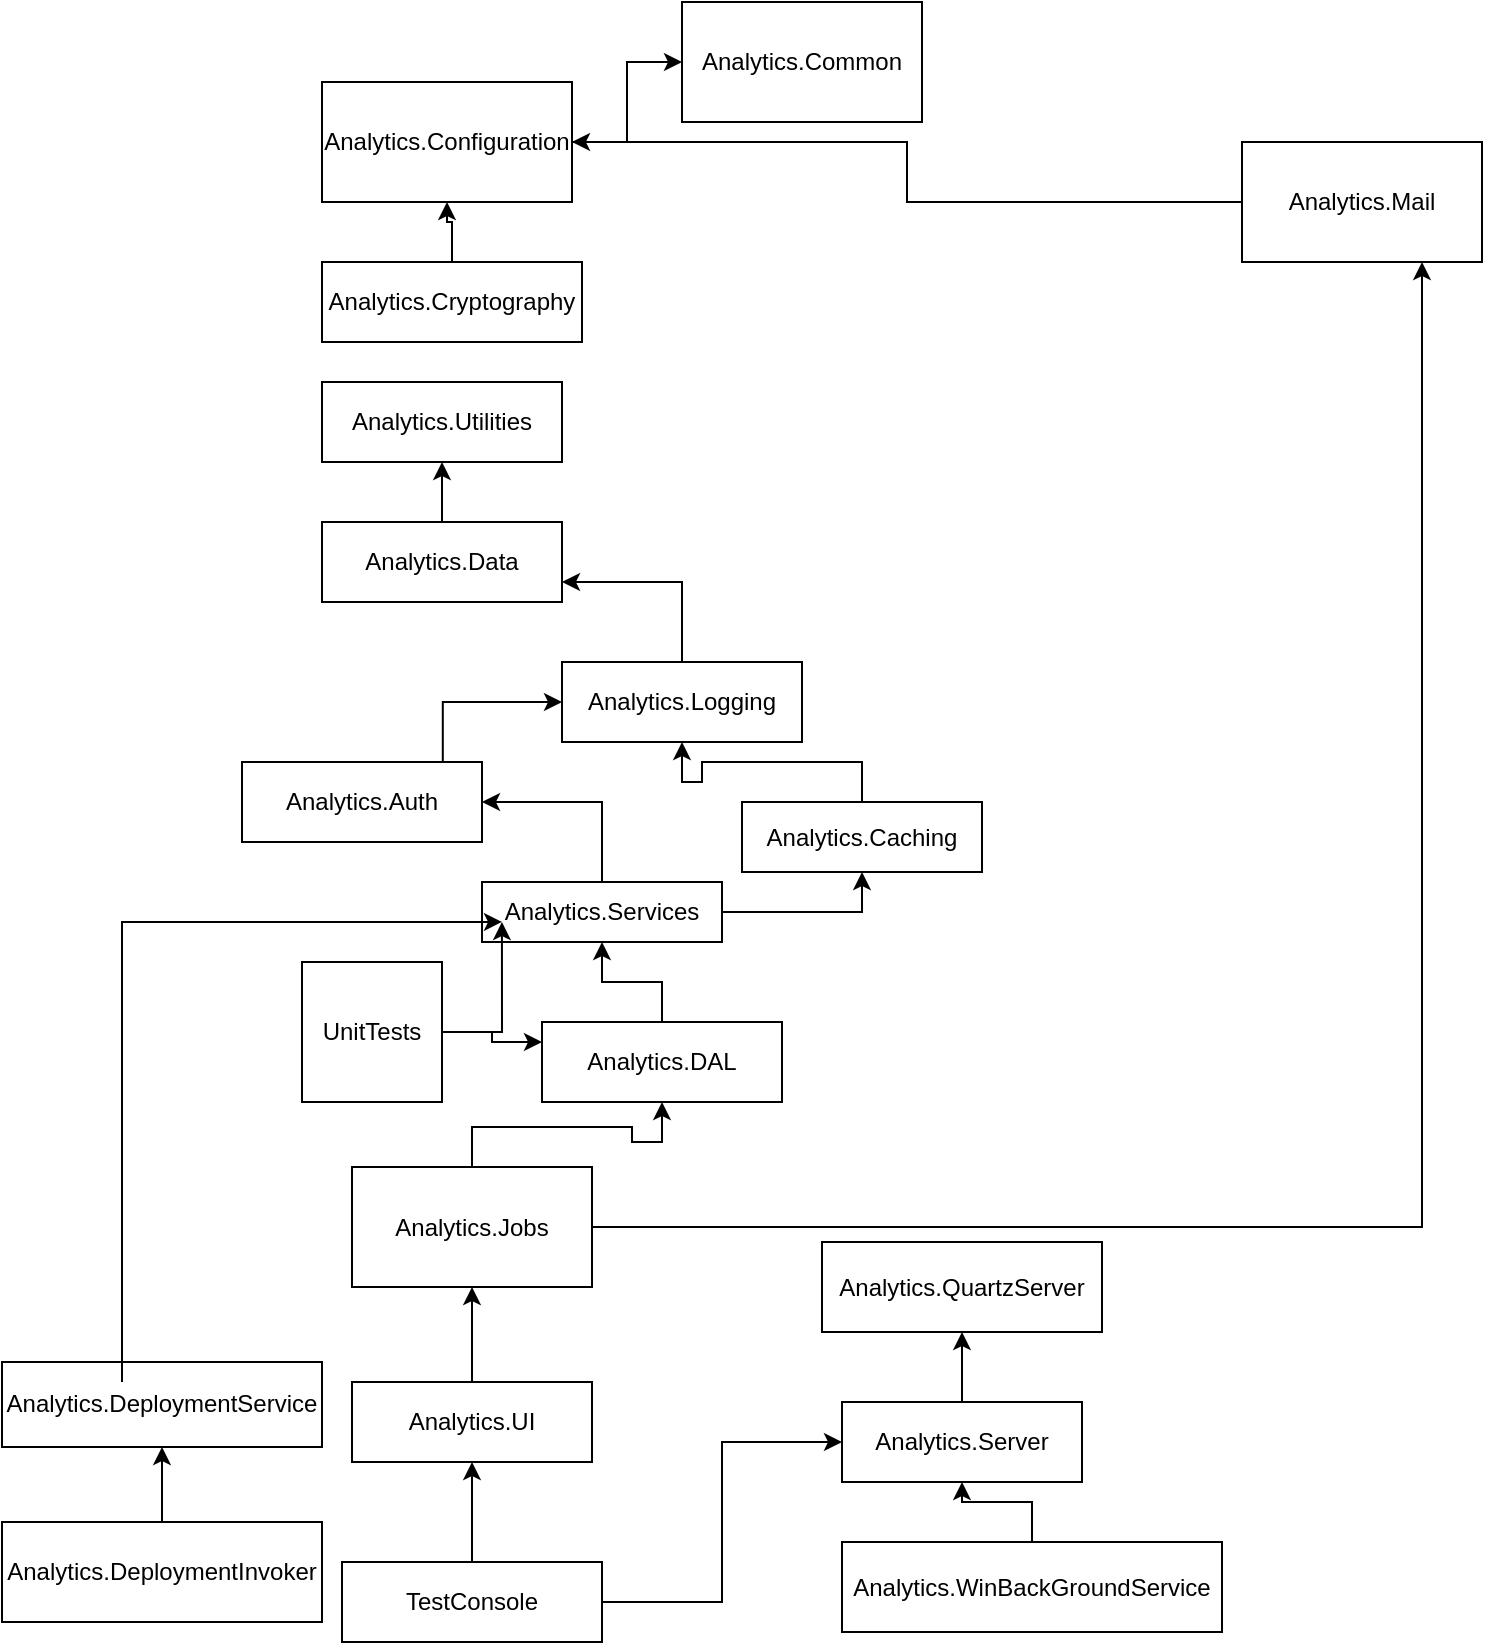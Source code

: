 <mxfile version="24.8.6">
  <diagram name="Page-1" id="edf60f1a-56cd-e834-aa8a-f176f3a09ee4">
    <mxGraphModel dx="1002" dy="-189" grid="1" gridSize="10" guides="1" tooltips="1" connect="1" arrows="1" fold="1" page="1" pageScale="1" pageWidth="1100" pageHeight="850" background="none" math="0" shadow="0">
      <root>
        <mxCell id="0" />
        <mxCell id="1" parent="0" />
        <mxCell id="fEyFnmm577PXtpFFkUB1-14" value="" style="edgeStyle=orthogonalEdgeStyle;rounded=0;orthogonalLoop=1;jettySize=auto;html=1;" edge="1" parent="1" source="fEyFnmm577PXtpFFkUB1-2" target="fEyFnmm577PXtpFFkUB1-13">
          <mxGeometry relative="1" as="geometry" />
        </mxCell>
        <mxCell id="fEyFnmm577PXtpFFkUB1-2" value="Analytics.UI" style="whiteSpace=wrap;html=1;rounded=0;" vertex="1" parent="1">
          <mxGeometry x="185" y="1560" width="120" height="40" as="geometry" />
        </mxCell>
        <mxCell id="fEyFnmm577PXtpFFkUB1-10" style="edgeStyle=orthogonalEdgeStyle;rounded=0;orthogonalLoop=1;jettySize=auto;html=1;entryX=0;entryY=0.5;entryDx=0;entryDy=0;" edge="1" parent="1" source="fEyFnmm577PXtpFFkUB1-5" target="fEyFnmm577PXtpFFkUB1-8">
          <mxGeometry relative="1" as="geometry" />
        </mxCell>
        <mxCell id="fEyFnmm577PXtpFFkUB1-17" value="" style="edgeStyle=orthogonalEdgeStyle;rounded=0;orthogonalLoop=1;jettySize=auto;html=1;" edge="1" parent="1" source="fEyFnmm577PXtpFFkUB1-5" target="fEyFnmm577PXtpFFkUB1-2">
          <mxGeometry relative="1" as="geometry" />
        </mxCell>
        <mxCell id="fEyFnmm577PXtpFFkUB1-5" value="TestConsole" style="rounded=0;whiteSpace=wrap;html=1;" vertex="1" parent="1">
          <mxGeometry x="180" y="1650" width="130" height="40" as="geometry" />
        </mxCell>
        <mxCell id="fEyFnmm577PXtpFFkUB1-18" value="" style="edgeStyle=orthogonalEdgeStyle;rounded=0;orthogonalLoop=1;jettySize=auto;html=1;" edge="1" parent="1" source="fEyFnmm577PXtpFFkUB1-7" target="fEyFnmm577PXtpFFkUB1-8">
          <mxGeometry relative="1" as="geometry" />
        </mxCell>
        <mxCell id="fEyFnmm577PXtpFFkUB1-7" value="Analytics.WinBackGroundService" style="rounded=0;whiteSpace=wrap;html=1;" vertex="1" parent="1">
          <mxGeometry x="430" y="1640" width="190" height="45" as="geometry" />
        </mxCell>
        <mxCell id="fEyFnmm577PXtpFFkUB1-12" value="" style="edgeStyle=orthogonalEdgeStyle;rounded=0;orthogonalLoop=1;jettySize=auto;html=1;" edge="1" parent="1" source="fEyFnmm577PXtpFFkUB1-8" target="fEyFnmm577PXtpFFkUB1-11">
          <mxGeometry relative="1" as="geometry" />
        </mxCell>
        <mxCell id="fEyFnmm577PXtpFFkUB1-8" value="Analytics.Server" style="rounded=0;whiteSpace=wrap;html=1;" vertex="1" parent="1">
          <mxGeometry x="430" y="1570" width="120" height="40" as="geometry" />
        </mxCell>
        <mxCell id="fEyFnmm577PXtpFFkUB1-11" value="Analytics.QuartzServer" style="rounded=0;whiteSpace=wrap;html=1;" vertex="1" parent="1">
          <mxGeometry x="420" y="1490" width="140" height="45" as="geometry" />
        </mxCell>
        <mxCell id="fEyFnmm577PXtpFFkUB1-16" style="edgeStyle=orthogonalEdgeStyle;rounded=0;orthogonalLoop=1;jettySize=auto;html=1;entryX=0.75;entryY=1;entryDx=0;entryDy=0;" edge="1" parent="1" source="fEyFnmm577PXtpFFkUB1-13" target="fEyFnmm577PXtpFFkUB1-15">
          <mxGeometry relative="1" as="geometry" />
        </mxCell>
        <mxCell id="fEyFnmm577PXtpFFkUB1-20" value="" style="edgeStyle=orthogonalEdgeStyle;rounded=0;orthogonalLoop=1;jettySize=auto;html=1;" edge="1" parent="1" source="fEyFnmm577PXtpFFkUB1-13" target="fEyFnmm577PXtpFFkUB1-19">
          <mxGeometry relative="1" as="geometry" />
        </mxCell>
        <mxCell id="fEyFnmm577PXtpFFkUB1-13" value="Analytics.Jobs" style="rounded=0;whiteSpace=wrap;html=1;" vertex="1" parent="1">
          <mxGeometry x="185" y="1452.5" width="120" height="60" as="geometry" />
        </mxCell>
        <mxCell id="fEyFnmm577PXtpFFkUB1-46" style="edgeStyle=orthogonalEdgeStyle;rounded=0;orthogonalLoop=1;jettySize=auto;html=1;" edge="1" parent="1" source="fEyFnmm577PXtpFFkUB1-15" target="fEyFnmm577PXtpFFkUB1-42">
          <mxGeometry relative="1" as="geometry" />
        </mxCell>
        <mxCell id="fEyFnmm577PXtpFFkUB1-15" value="Analytics.Mail" style="rounded=0;whiteSpace=wrap;html=1;" vertex="1" parent="1">
          <mxGeometry x="630" y="940" width="120" height="60" as="geometry" />
        </mxCell>
        <mxCell id="fEyFnmm577PXtpFFkUB1-28" value="" style="edgeStyle=orthogonalEdgeStyle;rounded=0;orthogonalLoop=1;jettySize=auto;html=1;" edge="1" parent="1" source="fEyFnmm577PXtpFFkUB1-19" target="fEyFnmm577PXtpFFkUB1-26">
          <mxGeometry relative="1" as="geometry" />
        </mxCell>
        <mxCell id="fEyFnmm577PXtpFFkUB1-19" value="Analytics.DAL" style="rounded=0;whiteSpace=wrap;html=1;" vertex="1" parent="1">
          <mxGeometry x="280" y="1380" width="120" height="40" as="geometry" />
        </mxCell>
        <mxCell id="fEyFnmm577PXtpFFkUB1-23" value="" style="edgeStyle=orthogonalEdgeStyle;rounded=0;orthogonalLoop=1;jettySize=auto;html=1;" edge="1" parent="1" source="fEyFnmm577PXtpFFkUB1-21" target="fEyFnmm577PXtpFFkUB1-22">
          <mxGeometry relative="1" as="geometry" />
        </mxCell>
        <mxCell id="fEyFnmm577PXtpFFkUB1-21" value="Analytics.DeploymentInvoker" style="rounded=0;whiteSpace=wrap;html=1;" vertex="1" parent="1">
          <mxGeometry x="10" y="1630" width="160" height="50" as="geometry" />
        </mxCell>
        <mxCell id="fEyFnmm577PXtpFFkUB1-22" value="Analytics.DeploymentService" style="rounded=0;whiteSpace=wrap;html=1;" vertex="1" parent="1">
          <mxGeometry x="10" y="1550" width="160" height="42.5" as="geometry" />
        </mxCell>
        <mxCell id="fEyFnmm577PXtpFFkUB1-25" style="edgeStyle=orthogonalEdgeStyle;rounded=0;orthogonalLoop=1;jettySize=auto;html=1;entryX=0;entryY=0.25;entryDx=0;entryDy=0;" edge="1" parent="1" source="fEyFnmm577PXtpFFkUB1-24" target="fEyFnmm577PXtpFFkUB1-19">
          <mxGeometry relative="1" as="geometry" />
        </mxCell>
        <mxCell id="fEyFnmm577PXtpFFkUB1-24" value="UnitTests" style="whiteSpace=wrap;html=1;aspect=fixed;" vertex="1" parent="1">
          <mxGeometry x="160" y="1350" width="70" height="70" as="geometry" />
        </mxCell>
        <mxCell id="fEyFnmm577PXtpFFkUB1-32" style="edgeStyle=orthogonalEdgeStyle;rounded=0;orthogonalLoop=1;jettySize=auto;html=1;" edge="1" parent="1" source="fEyFnmm577PXtpFFkUB1-26" target="fEyFnmm577PXtpFFkUB1-31">
          <mxGeometry relative="1" as="geometry" />
        </mxCell>
        <mxCell id="fEyFnmm577PXtpFFkUB1-33" style="edgeStyle=orthogonalEdgeStyle;rounded=0;orthogonalLoop=1;jettySize=auto;html=1;entryX=1;entryY=0.5;entryDx=0;entryDy=0;" edge="1" parent="1" source="fEyFnmm577PXtpFFkUB1-26" target="fEyFnmm577PXtpFFkUB1-30">
          <mxGeometry relative="1" as="geometry" />
        </mxCell>
        <mxCell id="fEyFnmm577PXtpFFkUB1-26" value="Analytics.Services" style="rounded=0;whiteSpace=wrap;html=1;" vertex="1" parent="1">
          <mxGeometry x="250" y="1310" width="120" height="30" as="geometry" />
        </mxCell>
        <mxCell id="fEyFnmm577PXtpFFkUB1-27" style="edgeStyle=orthogonalEdgeStyle;rounded=0;orthogonalLoop=1;jettySize=auto;html=1;entryX=0.083;entryY=0.667;entryDx=0;entryDy=0;entryPerimeter=0;" edge="1" parent="1" source="fEyFnmm577PXtpFFkUB1-24" target="fEyFnmm577PXtpFFkUB1-26">
          <mxGeometry relative="1" as="geometry" />
        </mxCell>
        <mxCell id="fEyFnmm577PXtpFFkUB1-29" style="edgeStyle=orthogonalEdgeStyle;rounded=0;orthogonalLoop=1;jettySize=auto;html=1;entryX=0.5;entryY=0.333;entryDx=0;entryDy=0;entryPerimeter=0;" edge="1" parent="1">
          <mxGeometry relative="1" as="geometry">
            <mxPoint x="70" y="1560" as="sourcePoint" />
            <mxPoint x="260" y="1329.99" as="targetPoint" />
            <Array as="points">
              <mxPoint x="70" y="1330" />
            </Array>
          </mxGeometry>
        </mxCell>
        <mxCell id="fEyFnmm577PXtpFFkUB1-36" style="edgeStyle=orthogonalEdgeStyle;rounded=0;orthogonalLoop=1;jettySize=auto;html=1;entryX=0;entryY=0.5;entryDx=0;entryDy=0;" edge="1" parent="1" target="fEyFnmm577PXtpFFkUB1-34">
          <mxGeometry relative="1" as="geometry">
            <mxPoint x="219.75" y="1190" as="targetPoint" />
            <mxPoint x="169.75" y="1250" as="sourcePoint" />
          </mxGeometry>
        </mxCell>
        <mxCell id="fEyFnmm577PXtpFFkUB1-30" value="Analytics.Auth" style="rounded=0;whiteSpace=wrap;html=1;" vertex="1" parent="1">
          <mxGeometry x="130" y="1250" width="120" height="40" as="geometry" />
        </mxCell>
        <mxCell id="fEyFnmm577PXtpFFkUB1-35" style="edgeStyle=orthogonalEdgeStyle;rounded=0;orthogonalLoop=1;jettySize=auto;html=1;" edge="1" parent="1" source="fEyFnmm577PXtpFFkUB1-31" target="fEyFnmm577PXtpFFkUB1-34">
          <mxGeometry relative="1" as="geometry" />
        </mxCell>
        <mxCell id="fEyFnmm577PXtpFFkUB1-31" value="Analytics.Caching" style="rounded=0;whiteSpace=wrap;html=1;" vertex="1" parent="1">
          <mxGeometry x="380" y="1270" width="120" height="35" as="geometry" />
        </mxCell>
        <mxCell id="fEyFnmm577PXtpFFkUB1-38" style="edgeStyle=orthogonalEdgeStyle;rounded=0;orthogonalLoop=1;jettySize=auto;html=1;entryX=1;entryY=0.75;entryDx=0;entryDy=0;" edge="1" parent="1" source="fEyFnmm577PXtpFFkUB1-34" target="fEyFnmm577PXtpFFkUB1-37">
          <mxGeometry relative="1" as="geometry" />
        </mxCell>
        <mxCell id="fEyFnmm577PXtpFFkUB1-34" value="Analytics.Logging" style="rounded=0;whiteSpace=wrap;html=1;" vertex="1" parent="1">
          <mxGeometry x="290" y="1200" width="120" height="40" as="geometry" />
        </mxCell>
        <mxCell id="fEyFnmm577PXtpFFkUB1-40" value="" style="edgeStyle=orthogonalEdgeStyle;rounded=0;orthogonalLoop=1;jettySize=auto;html=1;" edge="1" parent="1" source="fEyFnmm577PXtpFFkUB1-37" target="fEyFnmm577PXtpFFkUB1-39">
          <mxGeometry relative="1" as="geometry" />
        </mxCell>
        <mxCell id="fEyFnmm577PXtpFFkUB1-37" value="Analytics.Data" style="rounded=0;whiteSpace=wrap;html=1;" vertex="1" parent="1">
          <mxGeometry x="170" y="1130" width="120" height="40" as="geometry" />
        </mxCell>
        <mxCell id="fEyFnmm577PXtpFFkUB1-39" value="Analytics.Utilities" style="rounded=0;whiteSpace=wrap;html=1;" vertex="1" parent="1">
          <mxGeometry x="170" y="1060" width="120" height="40" as="geometry" />
        </mxCell>
        <mxCell id="fEyFnmm577PXtpFFkUB1-43" value="" style="edgeStyle=orthogonalEdgeStyle;rounded=0;orthogonalLoop=1;jettySize=auto;html=1;" edge="1" parent="1" source="fEyFnmm577PXtpFFkUB1-41" target="fEyFnmm577PXtpFFkUB1-42">
          <mxGeometry relative="1" as="geometry" />
        </mxCell>
        <mxCell id="fEyFnmm577PXtpFFkUB1-41" value="Analytics.Cryptography" style="rounded=0;whiteSpace=wrap;html=1;" vertex="1" parent="1">
          <mxGeometry x="170" y="1000" width="130" height="40" as="geometry" />
        </mxCell>
        <mxCell id="fEyFnmm577PXtpFFkUB1-45" style="edgeStyle=orthogonalEdgeStyle;rounded=0;orthogonalLoop=1;jettySize=auto;html=1;entryX=0;entryY=0.5;entryDx=0;entryDy=0;" edge="1" parent="1" source="fEyFnmm577PXtpFFkUB1-42" target="fEyFnmm577PXtpFFkUB1-44">
          <mxGeometry relative="1" as="geometry" />
        </mxCell>
        <mxCell id="fEyFnmm577PXtpFFkUB1-42" value="Analytics.Configuration" style="rounded=0;whiteSpace=wrap;html=1;" vertex="1" parent="1">
          <mxGeometry x="170" y="910" width="125" height="60" as="geometry" />
        </mxCell>
        <mxCell id="fEyFnmm577PXtpFFkUB1-44" value="Analytics.Common" style="rounded=0;whiteSpace=wrap;html=1;" vertex="1" parent="1">
          <mxGeometry x="350" y="870" width="120" height="60" as="geometry" />
        </mxCell>
      </root>
    </mxGraphModel>
  </diagram>
</mxfile>
